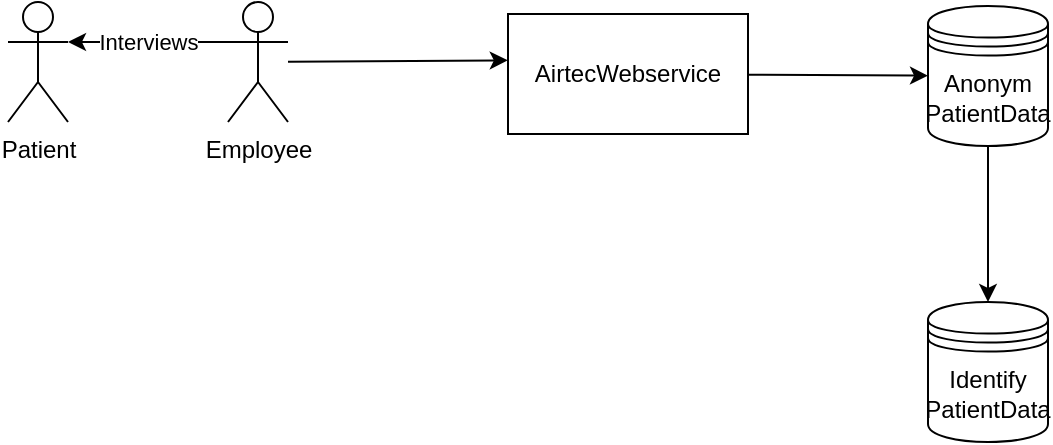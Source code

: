 <mxfile>
    <diagram id="9wqrke5COQE37TfpkolX" name="Page-1">
        <mxGraphModel dx="843" dy="630" grid="1" gridSize="10" guides="1" tooltips="1" connect="1" arrows="1" fold="1" page="1" pageScale="1" pageWidth="850" pageHeight="1100" math="0" shadow="0">
            <root>
                <mxCell id="0"/>
                <mxCell id="1" parent="0"/>
                <mxCell id="2" value="Patient&lt;br&gt;" style="shape=umlActor;verticalLabelPosition=bottom;verticalAlign=top;html=1;outlineConnect=0;" parent="1" vertex="1">
                    <mxGeometry x="90" y="150" width="30" height="60" as="geometry"/>
                </mxCell>
                <mxCell id="6" value="Interviews" style="edgeStyle=none;html=1;exitX=0;exitY=0.333;exitDx=0;exitDy=0;exitPerimeter=0;entryX=1;entryY=0.333;entryDx=0;entryDy=0;entryPerimeter=0;" parent="1" source="3" target="2" edge="1">
                    <mxGeometry relative="1" as="geometry"/>
                </mxCell>
                <mxCell id="8" style="edgeStyle=none;html=1;entryX=-0.001;entryY=0.386;entryDx=0;entryDy=0;entryPerimeter=0;" parent="1" source="3" target="7" edge="1">
                    <mxGeometry relative="1" as="geometry"/>
                </mxCell>
                <mxCell id="3" value="Employee&lt;br&gt;" style="shape=umlActor;verticalLabelPosition=bottom;verticalAlign=top;html=1;outlineConnect=0;" parent="1" vertex="1">
                    <mxGeometry x="200" y="150" width="30" height="60" as="geometry"/>
                </mxCell>
                <mxCell id="10" style="edgeStyle=none;html=1;" parent="1" source="7" target="9" edge="1">
                    <mxGeometry relative="1" as="geometry"/>
                </mxCell>
                <mxCell id="7" value="AirtecWebservice" style="rounded=0;whiteSpace=wrap;html=1;" parent="1" vertex="1">
                    <mxGeometry x="340" y="156" width="120" height="60" as="geometry"/>
                </mxCell>
                <mxCell id="12" style="edgeStyle=none;html=1;" edge="1" parent="1" source="9" target="11">
                    <mxGeometry relative="1" as="geometry"/>
                </mxCell>
                <mxCell id="9" value="Anonym&lt;br&gt;PatientData" style="shape=datastore;whiteSpace=wrap;html=1;" parent="1" vertex="1">
                    <mxGeometry x="550" y="152" width="60" height="70" as="geometry"/>
                </mxCell>
                <mxCell id="11" value="Identify&lt;br&gt;PatientData" style="shape=datastore;whiteSpace=wrap;html=1;" vertex="1" parent="1">
                    <mxGeometry x="550" y="300" width="60" height="70" as="geometry"/>
                </mxCell>
            </root>
        </mxGraphModel>
    </diagram>
</mxfile>
